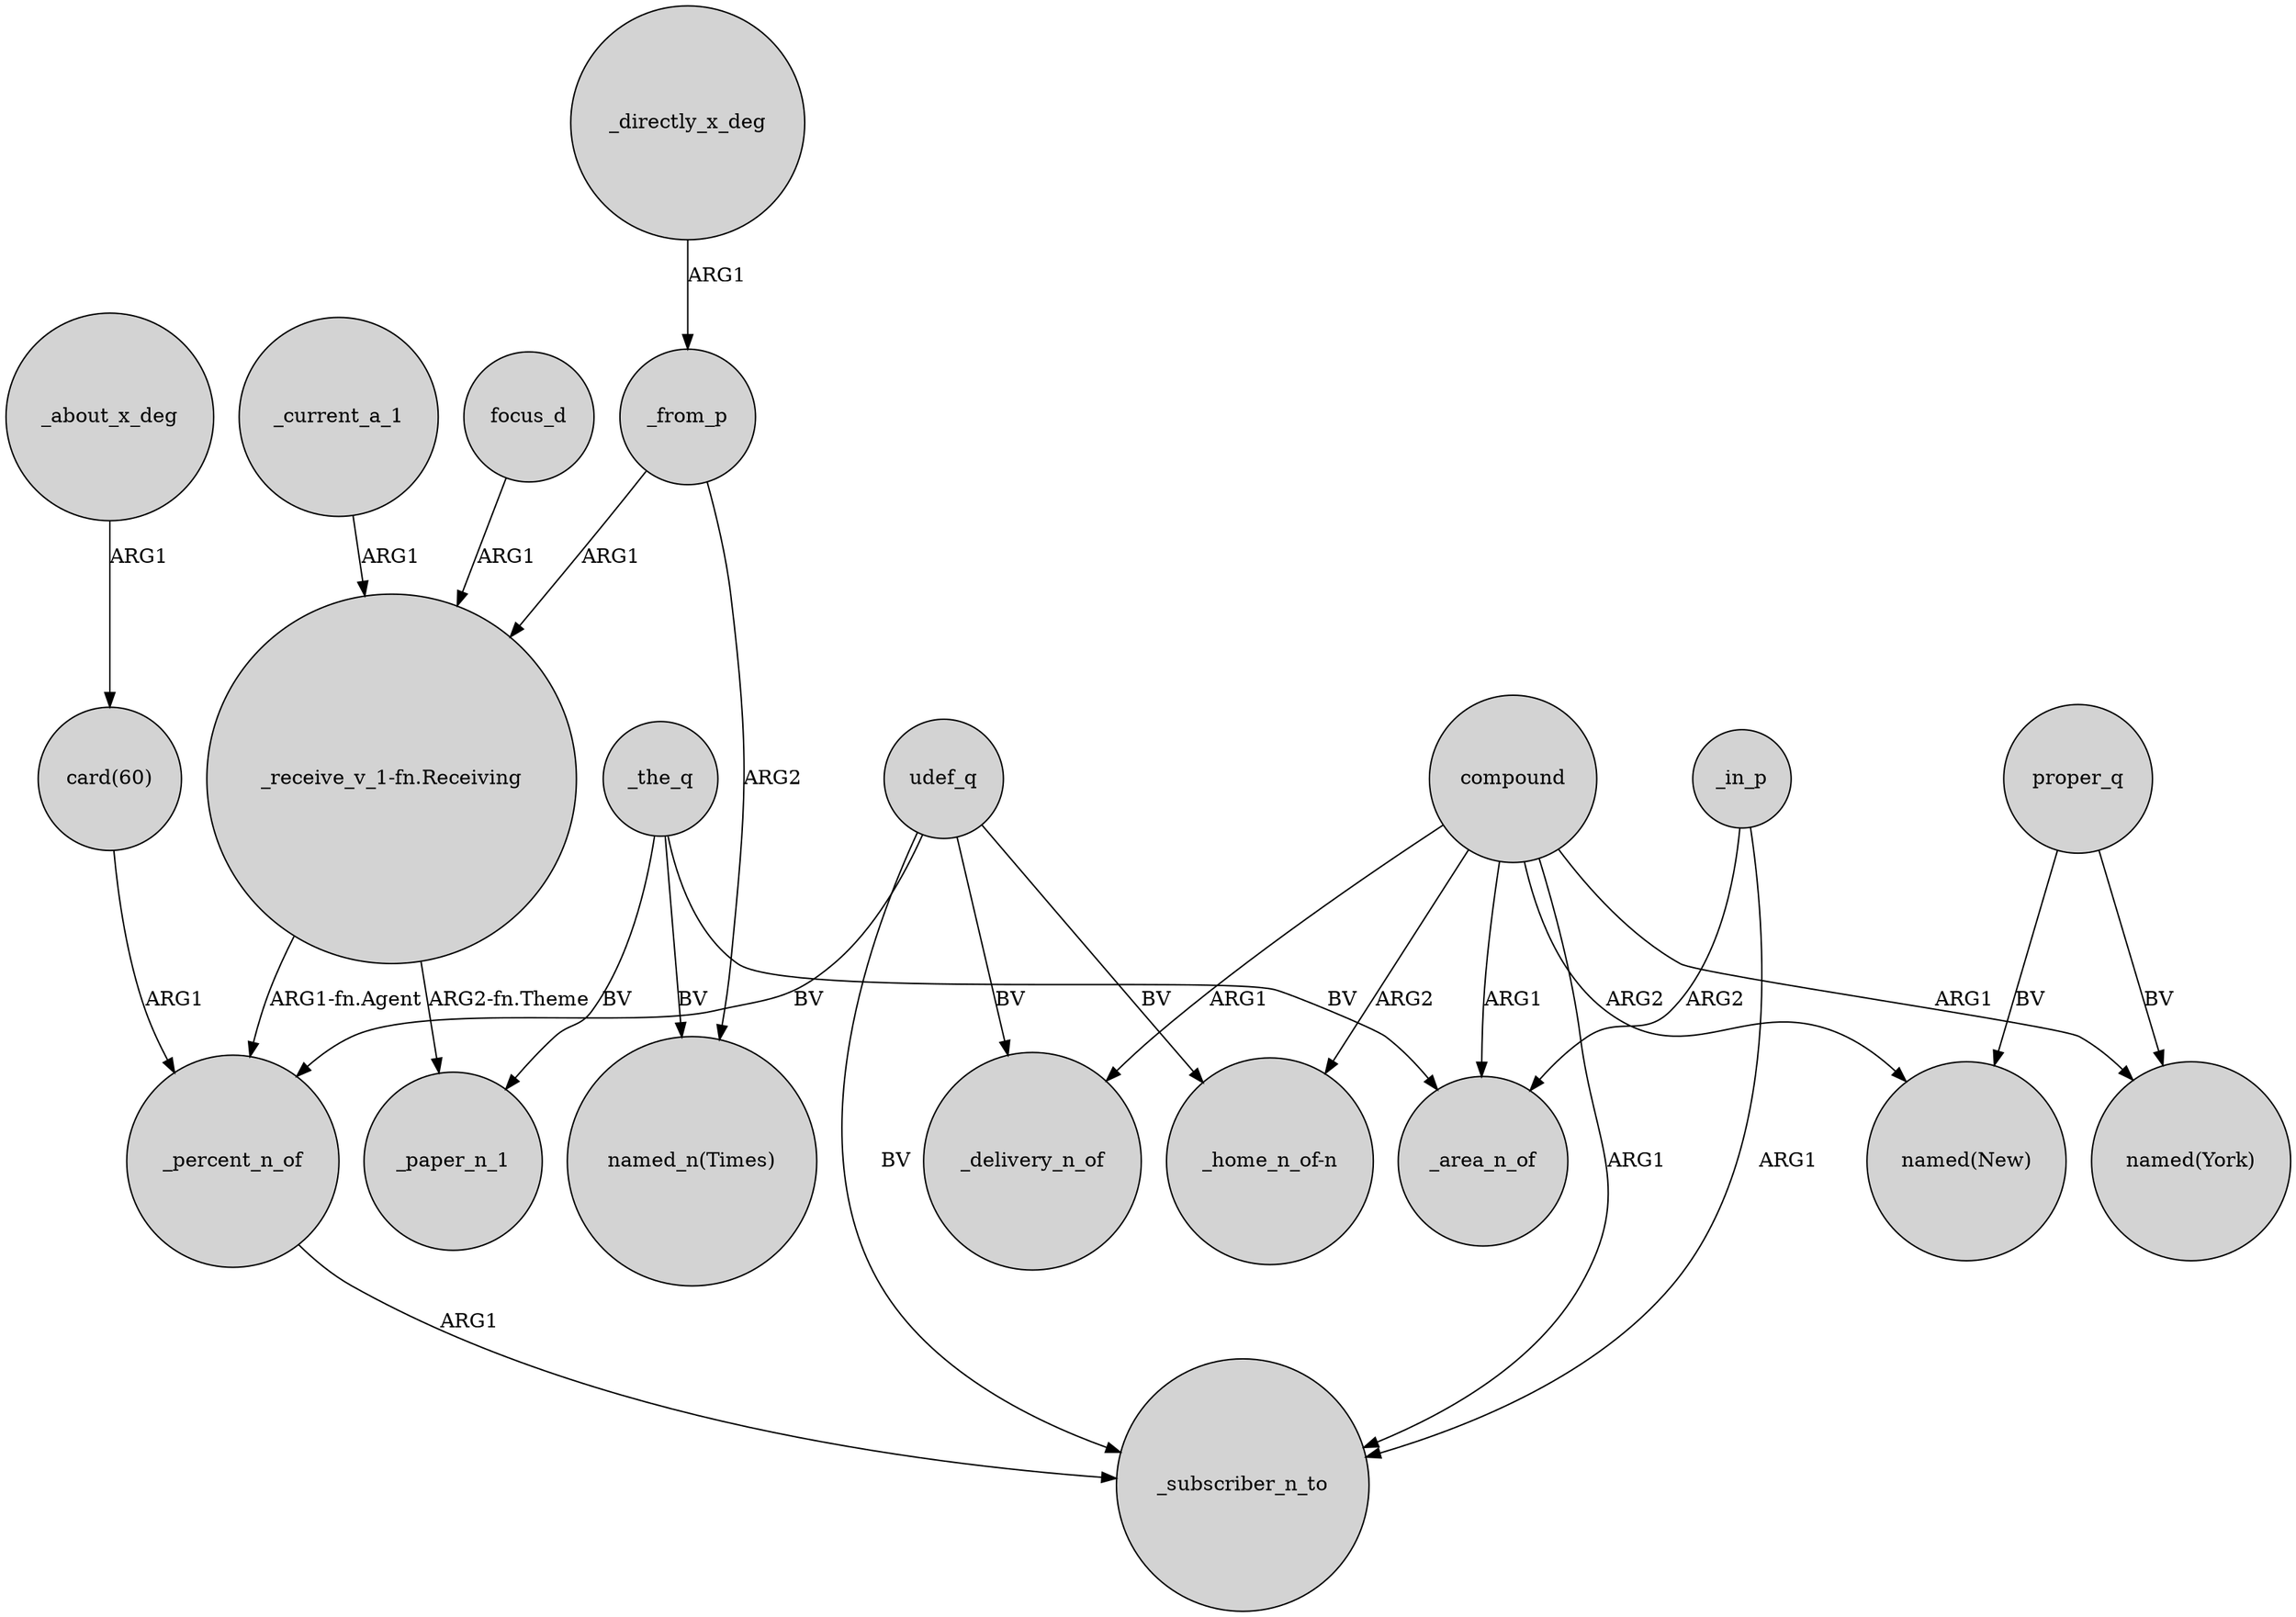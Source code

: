 digraph {
	node [shape=circle style=filled]
	_the_q -> _paper_n_1 [label=BV]
	_about_x_deg -> "card(60)" [label=ARG1]
	compound -> "named(New)" [label=ARG2]
	_percent_n_of -> _subscriber_n_to [label=ARG1]
	_current_a_1 -> "_receive_v_1-fn.Receiving" [label=ARG1]
	"card(60)" -> _percent_n_of [label=ARG1]
	proper_q -> "named(New)" [label=BV]
	udef_q -> _delivery_n_of [label=BV]
	_in_p -> _subscriber_n_to [label=ARG1]
	udef_q -> "_home_n_of-n" [label=BV]
	focus_d -> "_receive_v_1-fn.Receiving" [label=ARG1]
	"_receive_v_1-fn.Receiving" -> _paper_n_1 [label="ARG2-fn.Theme"]
	udef_q -> _subscriber_n_to [label=BV]
	compound -> _delivery_n_of [label=ARG1]
	compound -> _subscriber_n_to [label=ARG1]
	"_receive_v_1-fn.Receiving" -> _percent_n_of [label="ARG1-fn.Agent"]
	compound -> "named(York)" [label=ARG1]
	_the_q -> _area_n_of [label=BV]
	_from_p -> "_receive_v_1-fn.Receiving" [label=ARG1]
	_in_p -> _area_n_of [label=ARG2]
	_the_q -> "named_n(Times)" [label=BV]
	compound -> "_home_n_of-n" [label=ARG2]
	udef_q -> _percent_n_of [label=BV]
	proper_q -> "named(York)" [label=BV]
	compound -> _area_n_of [label=ARG1]
	_directly_x_deg -> _from_p [label=ARG1]
	_from_p -> "named_n(Times)" [label=ARG2]
}
